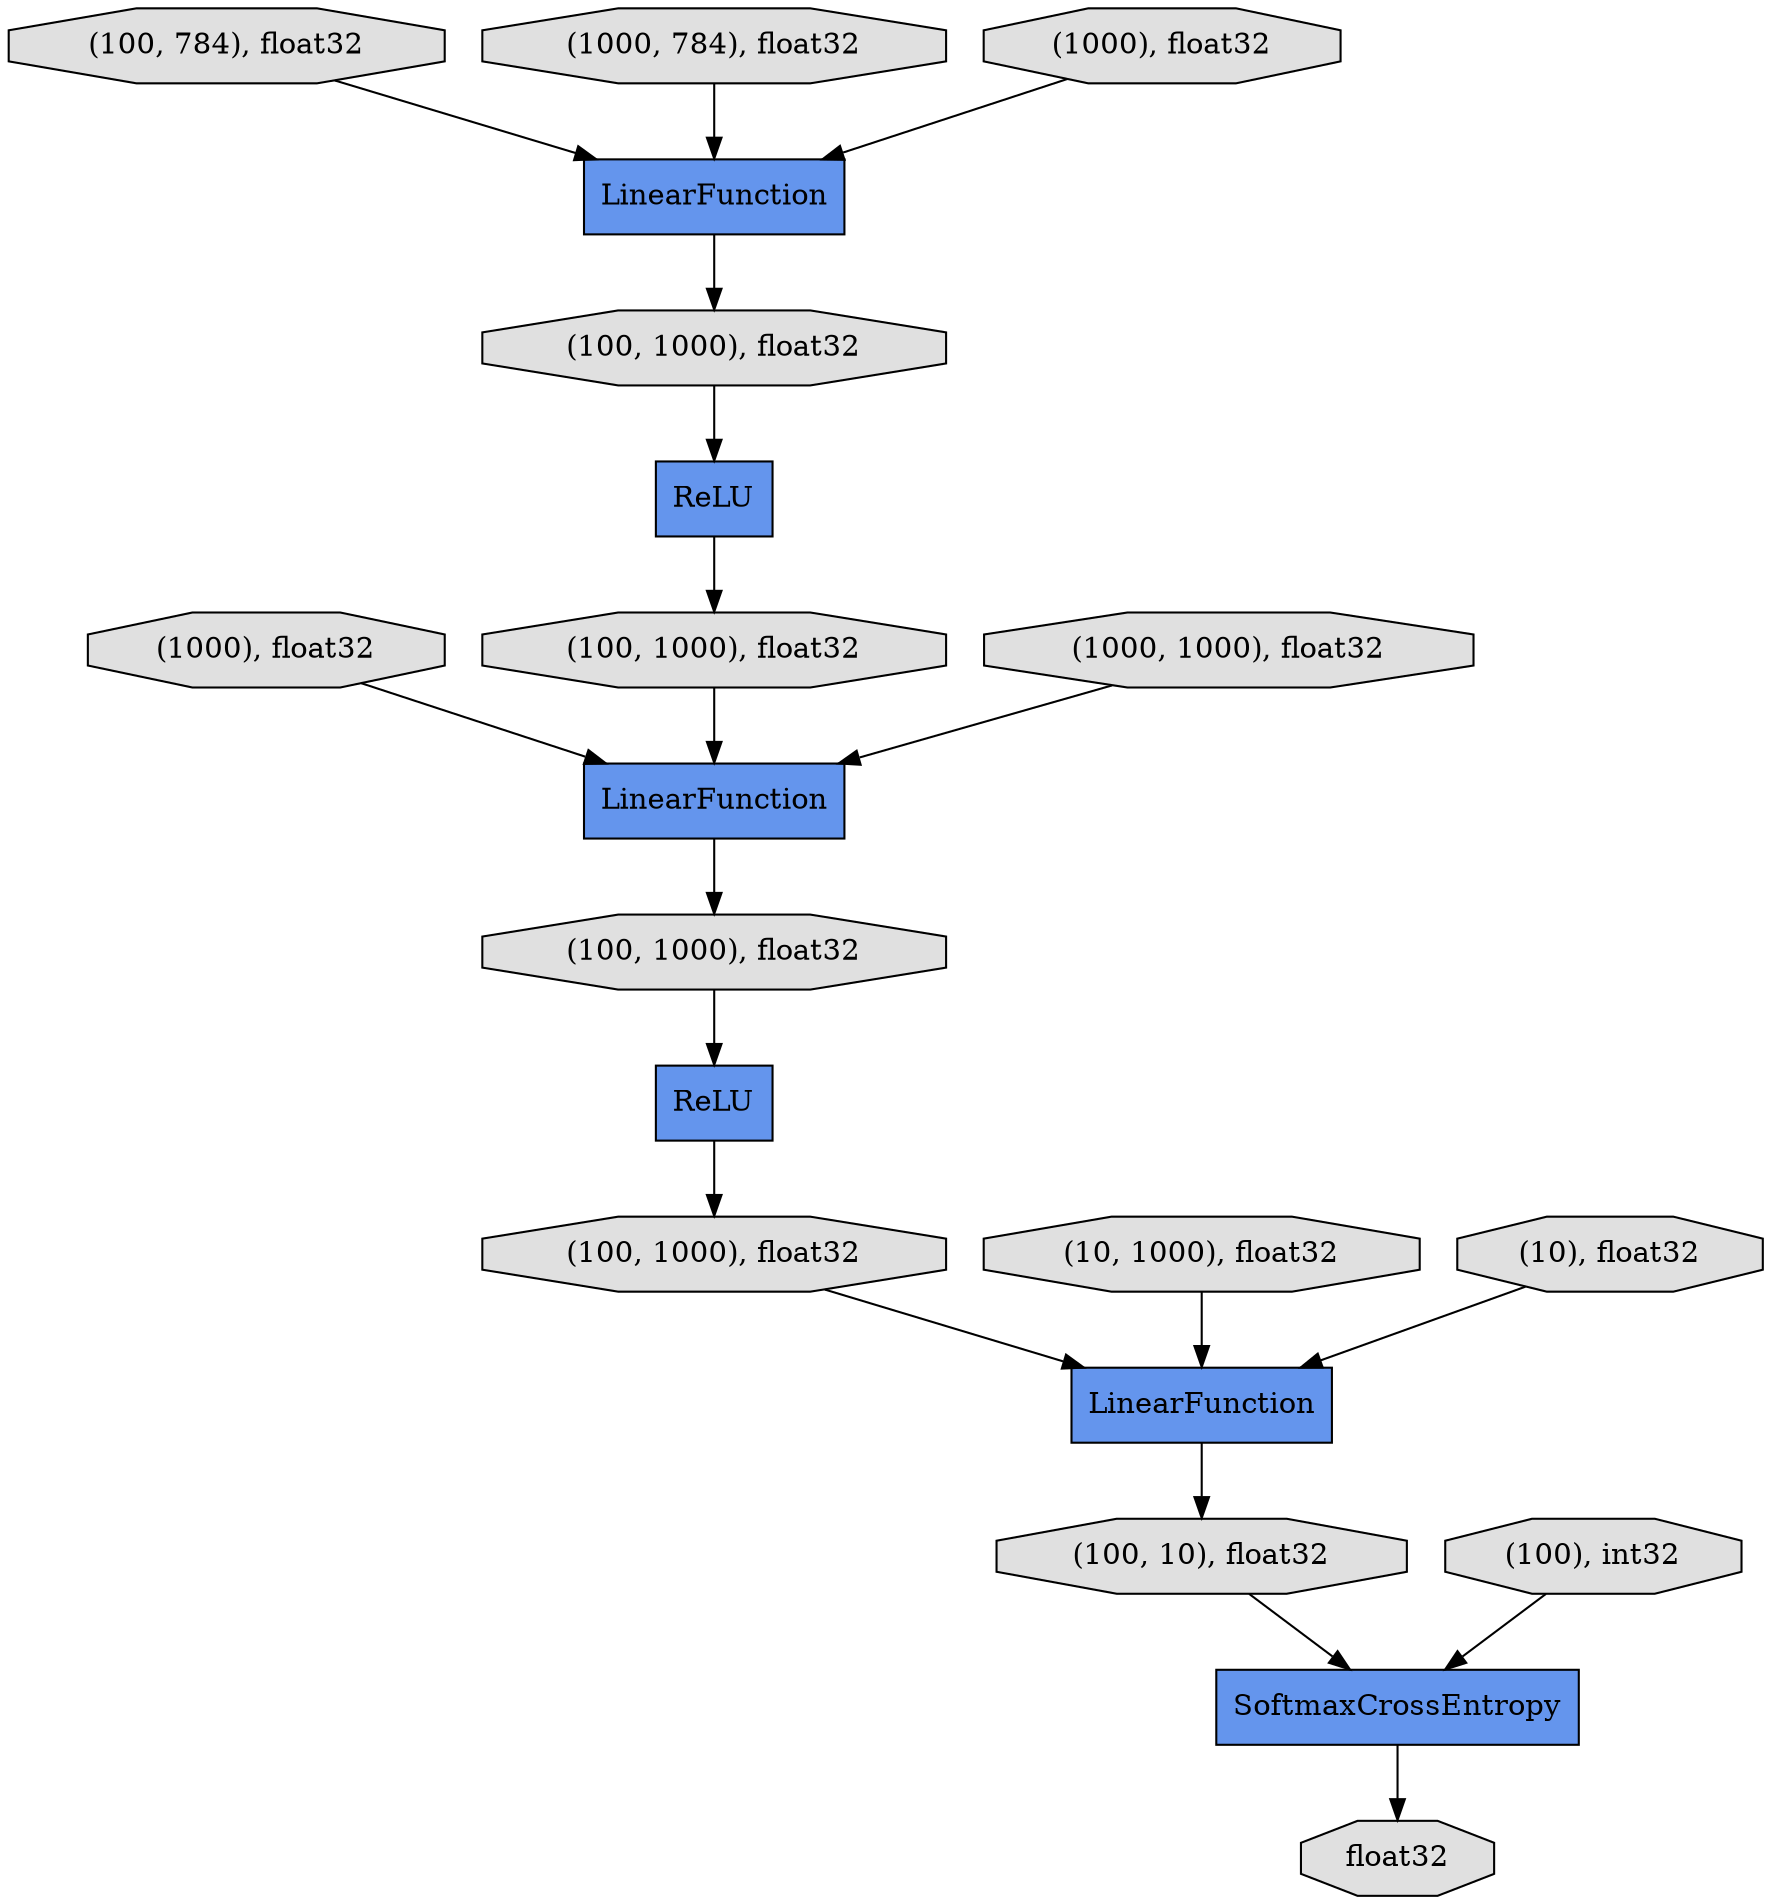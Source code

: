 digraph graphname{rankdir=TB;4464733208 [label="float32",style="filled",fillcolor="#E0E0E0",shape="octagon"];4464730184 [label="(1000), float32",style="filled",fillcolor="#E0E0E0",shape="octagon"];4464732760 [label="(100, 1000), float32",style="filled",fillcolor="#E0E0E0",shape="octagon"];4464732256 [label="(100, 784), float32",style="filled",fillcolor="#E0E0E0",shape="octagon"];4464732816 [label="ReLU",style="filled",fillcolor="#6495ED",shape="record"];4464730296 [label="(10, 1000), float32",style="filled",fillcolor="#E0E0E0",shape="octagon"];4464705208 [label="(1000, 784), float32",style="filled",fillcolor="#E0E0E0",shape="octagon"];4464732368 [label="(100, 1000), float32",style="filled",fillcolor="#E0E0E0",shape="octagon"];4464732928 [label="(100, 10), float32",style="filled",fillcolor="#E0E0E0",shape="octagon"];4464732424 [label="ReLU",style="filled",fillcolor="#6495ED",shape="record"];4464730408 [label="(10), float32",style="filled",fillcolor="#E0E0E0",shape="octagon"];4464732984 [label="LinearFunction",style="filled",fillcolor="#6495ED",shape="record"];4464732480 [label="(100, 1000), float32",style="filled",fillcolor="#E0E0E0",shape="octagon"];4464705320 [label="(1000), float32",style="filled",fillcolor="#E0E0E0",shape="octagon"];4464733040 [label="SoftmaxCrossEntropy",style="filled",fillcolor="#6495ED",shape="record"];4464705432 [label="(1000, 1000), float32",style="filled",fillcolor="#E0E0E0",shape="octagon"];4464732592 [label="(100, 1000), float32",style="filled",fillcolor="#E0E0E0",shape="octagon"];4464731584 [label="LinearFunction",style="filled",fillcolor="#6495ED",shape="record"];4464732648 [label="LinearFunction",style="filled",fillcolor="#6495ED",shape="record"];4464732144 [label="(100), int32",style="filled",fillcolor="#E0E0E0",shape="octagon"];4464732648 -> 4464732592;4464732424 -> 4464732480;4464705432 -> 4464732648;4464730184 -> 4464732648;4464732984 -> 4464732928;4464732256 -> 4464731584;4464705208 -> 4464731584;4464732480 -> 4464732648;4464732928 -> 4464733040;4464732760 -> 4464732984;4464732368 -> 4464732424;4464730408 -> 4464732984;4464732144 -> 4464733040;4464705320 -> 4464731584;4464733040 -> 4464733208;4464731584 -> 4464732368;4464732816 -> 4464732760;4464732592 -> 4464732816;4464730296 -> 4464732984;}